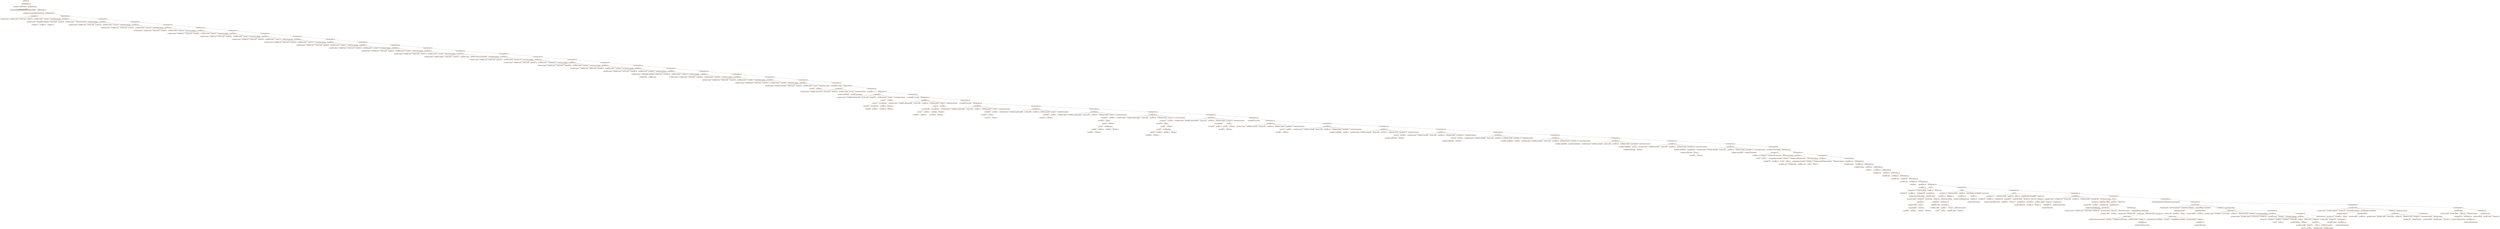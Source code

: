 digraph G {
node [shape=box, style=filled, color=seashell2];
"<569.INICIO>  null"->"<568.INSTRUCCIONES>  null"
"<568.INSTRUCCIONES>  null"->"<0.COMENTARIO>  /////inicio de la traduccion"
"<568.INSTRUCCIONES>  null"->"<567.INSTRUCCIONES>  null"
"<567.INSTRUCCIONES>  null"->"<1.COMENTARIO_VARIAS_LINEAS>  /*
        Primer archivo de entrada para proyecto organizacion de lenguajes y compiladores 1
*/"
"<567.INSTRUCCIONES>  null"->"<566.INSTRUCCIONES>  null"
"<566.INSTRUCCIONES>  null"->"<2.COMENTARIO>  //seccion de declraciones de funciones de variables"
"<566.INSTRUCCIONES>  null"->"<565.INSTRUCCIONES>  null"
"<565.INSTRUCCIONES>  null"->"<5.DECLARACION>  ="
"<5.DECLARACION>  ="->"<5.INGRESAR>  prIngresar"
"<5.DECLARACION>  ="->"<5.VARIABLE>  _variable1_"
"<5.DECLARACION>  ="->"<5.COMO>  prComo"
"<5.DECLARACION>  ="->"<3.ENTERO>  null"
"<5.DECLARACION>  ="->"<5.CONVALOR>  prConValor"
"<5.DECLARACION>  ="->"<4.NUMERO>  5"
"<5.DECLARACION>  ="->"<5.PUNTOYCOMA>  tpuntoycoma"
"<565.INSTRUCCIONES>  null"->"<564.INSTRUCCIONES>  null"
"<564.INSTRUCCIONES>  null"->"<15.DECLARACION>  ="
"<15.DECLARACION>  ="->"<15.INGRESAR>  prIngresar"
"<15.DECLARACION>  ="->"<9.LISTA_NOMBRES>  LISTA_NOMBRES"
"<9.LISTA_NOMBRES>  LISTA_NOMBRES"->"<10.VARIABLE>  _v1_"
"<9.LISTA_NOMBRES>  LISTA_NOMBRES"->"<11.VARIABLE>  _v2_"
"<9.LISTA_NOMBRES>  LISTA_NOMBRES"->"<12.VARIABLE>  _v3_"
"<15.DECLARACION>  ="->"<15.COMO>  prComo"
"<15.DECLARACION>  ="->"<13.CADENA>  null"
"<15.DECLARACION>  ="->"<15.CONVALOR>  prConValor"
"<15.DECLARACION>  ="->"<14.CADENA>  esta es una cadena"
"<15.DECLARACION>  ="->"<15.PUNTOYCOMA>  tpuntoycoma"
"<564.INSTRUCCIONES>  null"->"<563.INSTRUCCIONES>  null"
"<563.INSTRUCCIONES>  null"->"<18.DECLARACION>  ="
"<18.DECLARACION>  ="->"<18.INGRESAR>  prIngresar"
"<18.DECLARACION>  ="->"<18.VARIABLE>  _curso1_"
"<18.DECLARACION>  ="->"<18.COMO>  prComo"
"<18.DECLARACION>  ="->"<16.CADENA>  null"
"<18.DECLARACION>  ="->"<18.CONVALOR>  prConValor"
"<18.DECLARACION>  ="->"<17.CADENA>  olc"
"<18.DECLARACION>  ="->"<18.PUNTOYCOMA>  tpuntoycoma"
"<563.INSTRUCCIONES>  null"->"<562.INSTRUCCIONES>  null"
"<562.INSTRUCCIONES>  null"->"<21.DECLARACION>  ="
"<21.DECLARACION>  ="->"<21.INGRESAR>  prIngresar"
"<21.DECLARACION>  ="->"<21.VARIABLE>  _curso2_"
"<21.DECLARACION>  ="->"<21.COMO>  prComo"
"<21.DECLARACION>  ="->"<19.CADENA>  null"
"<21.DECLARACION>  ="->"<21.CONVALOR>  prConValor"
"<21.DECLARACION>  ="->"<20.CADENA>  olc"
"<21.DECLARACION>  ="->"<21.PUNTOYCOMA>  tpuntoycoma"
"<562.INSTRUCCIONES>  null"->"<561.INSTRUCCIONES>  null"
"<561.INSTRUCCIONES>  null"->"<24.DECLARACION>  ="
"<24.DECLARACION>  ="->"<24.INGRESAR>  prIngresar"
"<24.DECLARACION>  ="->"<24.VARIABLE>  _curso3_"
"<24.DECLARACION>  ="->"<24.COMO>  prComo"
"<24.DECLARACION>  ="->"<22.CADENA>  null"
"<24.DECLARACION>  ="->"<24.CONVALOR>  prConValor"
"<24.DECLARACION>  ="->"<23.CADENA>  olc"
"<24.DECLARACION>  ="->"<24.PUNTOYCOMA>  tpuntoycoma"
"<561.INSTRUCCIONES>  null"->"<560.INSTRUCCIONES>  null"
"<560.INSTRUCCIONES>  null"->"<27.DECLARACION>  ="
"<27.DECLARACION>  ="->"<27.INGRESAR>  prIngresar"
"<27.DECLARACION>  ="->"<27.VARIABLE>  _pi1_"
"<27.DECLARACION>  ="->"<27.COMO>  prComo"
"<27.DECLARACION>  ="->"<25.ENTERO>  null"
"<27.DECLARACION>  ="->"<27.CONVALOR>  prConValor"
"<27.DECLARACION>  ="->"<26.NUMERO>  3"
"<27.DECLARACION>  ="->"<27.PUNTOYCOMA>  tpuntoycoma"
"<560.INSTRUCCIONES>  null"->"<559.INSTRUCCIONES>  null"
"<559.INSTRUCCIONES>  null"->"<30.DECLARACION>  ="
"<30.DECLARACION>  ="->"<30.INGRESAR>  prIngresar"
"<30.DECLARACION>  ="->"<30.VARIABLE>  _pi2_"
"<30.DECLARACION>  ="->"<30.COMO>  prComo"
"<30.DECLARACION>  ="->"<28.ENTERO>  null"
"<30.DECLARACION>  ="->"<30.CONVALOR>  prConValor"
"<30.DECLARACION>  ="->"<29.FLOAT>  3.1"
"<30.DECLARACION>  ="->"<30.PUNTOYCOMA>  tpuntoycoma"
"<559.INSTRUCCIONES>  null"->"<558.INSTRUCCIONES>  null"
"<558.INSTRUCCIONES>  null"->"<33.DECLARACION>  ="
"<33.DECLARACION>  ="->"<33.INGRESAR>  prIngresar"
"<33.DECLARACION>  ="->"<33.VARIABLE>  _pi3_"
"<33.DECLARACION>  ="->"<33.COMO>  prComo"
"<33.DECLARACION>  ="->"<31.ENTERO>  null"
"<33.DECLARACION>  ="->"<33.CONVALOR>  prConValor"
"<33.DECLARACION>  ="->"<32.FLOAT>  3.14"
"<33.DECLARACION>  ="->"<33.PUNTOYCOMA>  tpuntoycoma"
"<558.INSTRUCCIONES>  null"->"<557.INSTRUCCIONES>  null"
"<557.INSTRUCCIONES>  null"->"<36.DECLARACION>  ="
"<36.DECLARACION>  ="->"<36.INGRESAR>  prIngresar"
"<36.DECLARACION>  ="->"<36.VARIABLE>  _pi4_"
"<36.DECLARACION>  ="->"<36.COMO>  prComo"
"<36.DECLARACION>  ="->"<34.ENTERO>  null"
"<36.DECLARACION>  ="->"<36.CONVALOR>  prConValor"
"<36.DECLARACION>  ="->"<35.FLOAT>  3.141"
"<36.DECLARACION>  ="->"<36.PUNTOYCOMA>  tpuntoycoma"
"<557.INSTRUCCIONES>  null"->"<556.INSTRUCCIONES>  null"
"<556.INSTRUCCIONES>  null"->"<39.DECLARACION>  ="
"<39.DECLARACION>  ="->"<39.INGRESAR>  prIngresar"
"<39.DECLARACION>  ="->"<39.VARIABLE>  _anio1_"
"<39.DECLARACION>  ="->"<39.COMO>  prComo"
"<39.DECLARACION>  ="->"<37.ENTERO>  null"
"<39.DECLARACION>  ="->"<39.CONVALOR>  prConValor"
"<39.DECLARACION>  ="->"<38.NUMERO>  1"
"<39.DECLARACION>  ="->"<39.PUNTOYCOMA>  tpuntoycoma"
"<556.INSTRUCCIONES>  null"->"<555.INSTRUCCIONES>  null"
"<555.INSTRUCCIONES>  null"->"<42.DECLARACION>  ="
"<42.DECLARACION>  ="->"<42.INGRESAR>  prIngresar"
"<42.DECLARACION>  ="->"<42.VARIABLE>  _anio2_"
"<42.DECLARACION>  ="->"<42.COMO>  prComo"
"<42.DECLARACION>  ="->"<40.ENTERO>  null"
"<42.DECLARACION>  ="->"<42.CONVALOR>  prConValor"
"<42.DECLARACION>  ="->"<41.NUMERO>  9"
"<42.DECLARACION>  ="->"<42.PUNTOYCOMA>  tpuntoycoma"
"<555.INSTRUCCIONES>  null"->"<554.INSTRUCCIONES>  null"
"<554.INSTRUCCIONES>  null"->"<45.DECLARACION>  ="
"<45.DECLARACION>  ="->"<45.INGRESAR>  prIngresar"
"<45.DECLARACION>  ="->"<45.VARIABLE>  _anio3_"
"<45.DECLARACION>  ="->"<45.COMO>  prComo"
"<45.DECLARACION>  ="->"<43.ENTERO>  null"
"<45.DECLARACION>  ="->"<45.CONVALOR>  prConValor"
"<45.DECLARACION>  ="->"<44.NUMERO>  4"
"<45.DECLARACION>  ="->"<45.PUNTOYCOMA>  tpuntoycoma"
"<554.INSTRUCCIONES>  null"->"<553.INSTRUCCIONES>  null"
"<553.INSTRUCCIONES>  null"->"<48.DECLARACION>  ="
"<48.DECLARACION>  ="->"<48.INGRESAR>  prIngresar"
"<48.DECLARACION>  ="->"<48.VARIABLE>  _anio4_"
"<48.DECLARACION>  ="->"<48.COMO>  prComo"
"<48.DECLARACION>  ="->"<46.ENTERO>  null"
"<48.DECLARACION>  ="->"<48.CONVALOR>  prConValor"
"<48.DECLARACION>  ="->"<47.NUMERO>  5"
"<48.DECLARACION>  ="->"<48.PUNTOYCOMA>  tpuntoycoma"
"<553.INSTRUCCIONES>  null"->"<552.INSTRUCCIONES>  null"
"<552.INSTRUCCIONES>  null"->"<51.DECLARACION>  ="
"<51.DECLARACION>  ="->"<51.INGRESAR>  prIngresar"
"<51.DECLARACION>  ="->"<51.VARIABLE>  _encabezado1_"
"<51.DECLARACION>  ="->"<51.COMO>  prComo"
"<51.DECLARACION>  ="->"<49.CADENA>  null"
"<51.DECLARACION>  ="->"<51.CONVALOR>  prConValor"
"<51.DECLARACION>  ="->"<50.CADENA>  Universidad San Carlos de Guatemala...;"
"<51.DECLARACION>  ="->"<51.PUNTOYCOMA>  tpuntoycoma"
"<552.INSTRUCCIONES>  null"->"<551.INSTRUCCIONES>  null"
"<551.INSTRUCCIONES>  null"->"<54.DECLARACION>  ="
"<54.DECLARACION>  ="->"<54.INGRESAR>  prIngresar"
"<54.DECLARACION>  ="->"<54.VARIABLE>  _flag1_"
"<54.DECLARACION>  ="->"<54.COMO>  prComo"
"<54.DECLARACION>  ="->"<52.BOOLEAN>  null"
"<54.DECLARACION>  ="->"<54.CONVALOR>  prConValor"
"<54.DECLARACION>  ="->"<53.BOOLEANO>  True"
"<54.DECLARACION>  ="->"<54.PUNTOYCOMA>  tpuntoycoma"
"<551.INSTRUCCIONES>  null"->"<550.INSTRUCCIONES>  null"
"<550.INSTRUCCIONES>  null"->"<57.DECLARACION>  ="
"<57.DECLARACION>  ="->"<57.INGRESAR>  prIngresar"
"<57.DECLARACION>  ="->"<57.VARIABLE>  _flag2_"
"<57.DECLARACION>  ="->"<57.COMO>  prComo"
"<57.DECLARACION>  ="->"<55.BOOLEAN>  null"
"<57.DECLARACION>  ="->"<57.CONVALOR>  prConValor"
"<57.DECLARACION>  ="->"<56.BOOLEANO>  False"
"<57.DECLARACION>  ="->"<57.PUNTOYCOMA>  tpuntoycoma"
"<550.INSTRUCCIONES>  null"->"<549.INSTRUCCIONES>  null"
"<549.INSTRUCCIONES>  null"->"<60.DECLARACION>  ="
"<60.DECLARACION>  ="->"<60.INGRESAR>  prIngresar"
"<60.DECLARACION>  ="->"<60.VARIABLE>  _name1_"
"<60.DECLARACION>  ="->"<60.COMO>  prComo"
"<60.DECLARACION>  ="->"<58.CARACTER>  null"
"<60.DECLARACION>  ="->"<60.CONVALOR>  prConValor"
"<60.DECLARACION>  ="->"<59.CARACTER>  f"
"<60.DECLARACION>  ="->"<60.PUNTOYCOMA>  tpuntoycoma"
"<549.INSTRUCCIONES>  null"->"<548.INSTRUCCIONES>  null"
"<548.INSTRUCCIONES>  null"->"<63.DECLARACION>  ="
"<63.DECLARACION>  ="->"<63.INGRESAR>  prIngresar"
"<63.DECLARACION>  ="->"<63.VARIABLE>  _name2_"
"<63.DECLARACION>  ="->"<63.COMO>  prComo"
"<63.DECLARACION>  ="->"<61.CARACTER>  null"
"<63.DECLARACION>  ="->"<63.CONVALOR>  prConValor"
"<63.DECLARACION>  ="->"<62.CARACTER>  e"
"<63.DECLARACION>  ="->"<63.PUNTOYCOMA>  tpuntoycoma"
"<548.INSTRUCCIONES>  null"->"<547.INSTRUCCIONES>  null"
"<547.INSTRUCCIONES>  null"->"<66.DECLARACION>  ="
"<66.DECLARACION>  ="->"<66.INGRESAR>  prIngresar"
"<66.DECLARACION>  ="->"<66.VARIABLE>  _name3_"
"<66.DECLARACION>  ="->"<66.COMO>  prComo"
"<66.DECLARACION>  ="->"<64.CARACTER>  null"
"<66.DECLARACION>  ="->"<66.CONVALOR>  prConValor"
"<66.DECLARACION>  ="->"<65.CARACTER>  r"
"<66.DECLARACION>  ="->"<66.PUNTOYCOMA>  tpuntoycoma"
"<547.INSTRUCCIONES>  null"->"<546.INSTRUCCIONES>  null"
"<546.INSTRUCCIONES>  null"->"<74.DECLARACION>  ="
"<74.DECLARACION>  ="->"<74.INGRESAR>  prIngresar"
"<74.DECLARACION>  ="->"<69.LISTA_NOMBRES>  LISTA_NOMBRES"
"<69.LISTA_NOMBRES>  LISTA_NOMBRES"->"<70.VARIABLE>  _name4_"
"<69.LISTA_NOMBRES>  LISTA_NOMBRES"->"<71.VARIABLE>  _name6_"
"<74.DECLARACION>  ="->"<74.COMO>  prComo"
"<74.DECLARACION>  ="->"<72.CARACTER>  null"
"<74.DECLARACION>  ="->"<74.CONVALOR>  prConValor"
"<74.DECLARACION>  ="->"<73.CARACTER>  n"
"<74.DECLARACION>  ="->"<74.PUNTOYCOMA>  tpuntoycoma"
"<546.INSTRUCCIONES>  null"->"<545.INSTRUCCIONES>  null"
"<545.INSTRUCCIONES>  null"->"<77.DECLARACION>  ="
"<77.DECLARACION>  ="->"<77.INGRESAR>  prIngresar"
"<77.DECLARACION>  ="->"<77.VARIABLE>  _name5_"
"<77.DECLARACION>  ="->"<77.COMO>  prComo"
"<77.DECLARACION>  ="->"<75.CARACTER>  null"
"<77.DECLARACION>  ="->"<77.CONVALOR>  prConValor"
"<77.DECLARACION>  ="->"<76.CARACTER>  a"
"<77.DECLARACION>  ="->"<77.PUNTOYCOMA>  tpuntoycoma"
"<545.INSTRUCCIONES>  null"->"<544.INSTRUCCIONES>  null"
"<544.INSTRUCCIONES>  null"->"<80.DECLARACION>  ="
"<80.DECLARACION>  ="->"<80.INGRESAR>  prIngresar"
"<80.DECLARACION>  ="->"<80.VARIABLE>  _name7_"
"<80.DECLARACION>  ="->"<80.COMO>  prComo"
"<80.DECLARACION>  ="->"<78.CARACTER>  null"
"<80.DECLARACION>  ="->"<80.CONVALOR>  prConValor"
"<80.DECLARACION>  ="->"<79.CARACTER>  d"
"<80.DECLARACION>  ="->"<80.PUNTOYCOMA>  tpuntoycoma"
"<544.INSTRUCCIONES>  null"->"<543.INSTRUCCIONES>  null"
"<543.INSTRUCCIONES>  null"->"<83.DECLARACION>  ="
"<83.DECLARACION>  ="->"<83.INGRESAR>  prIngresar"
"<83.DECLARACION>  ="->"<83.VARIABLE>  _name8_"
"<83.DECLARACION>  ="->"<83.COMO>  prComo"
"<83.DECLARACION>  ="->"<81.CARACTER>  null"
"<83.DECLARACION>  ="->"<83.CONVALOR>  prConValor"
"<83.DECLARACION>  ="->"<82.CARACTER>  o"
"<83.DECLARACION>  ="->"<83.PUNTOYCOMA>  tpuntoycoma"
"<543.INSTRUCCIONES>  null"->"<542.INSTRUCCIONES>  null"
"<542.INSTRUCCIONES>  null"->"<88.DECLARACION>  ="
"<88.DECLARACION>  ="->"<88.INGRESAR>  prIngresar"
"<88.DECLARACION>  ="->"<88.VARIABLE>  _operaciones1Basica_"
"<88.DECLARACION>  ="->"<88.COMO>  prComo"
"<88.DECLARACION>  ="->"<84.ENTERO>  null"
"<88.DECLARACION>  ="->"<88.CONVALOR>  prConValor"
"<88.DECLARACION>  ="->"<87.SUMA>  +"
"<87.SUMA>  +"->"<85.NUMERO>  1"
"<87.SUMA>  +"->"<86.NUMERO>  1"
"<88.DECLARACION>  ="->"<88.PUNTOYCOMA>  tpuntoycoma"
"<542.INSTRUCCIONES>  null"->"<541.INSTRUCCIONES>  null"
"<541.INSTRUCCIONES>  null"->"<89.COMENTARIO>  //2 el resultado"
"<541.INSTRUCCIONES>  null"->"<540.INSTRUCCIONES>  null"
"<540.INSTRUCCIONES>  null"->"<94.DECLARACION>  ="
"<94.DECLARACION>  ="->"<94.INGRESAR>  prIngresar"
"<94.DECLARACION>  ="->"<94.VARIABLE>  _operaciones1Basica2_"
"<94.DECLARACION>  ="->"<94.COMO>  prComo"
"<94.DECLARACION>  ="->"<90.ENTERO>  null"
"<94.DECLARACION>  ="->"<94.CONVALOR>  prConValor"
"<94.DECLARACION>  ="->"<93.SUMA>  +"
"<93.SUMA>  +"->"<91.VARIABLE>  _operaciones1Basica_"
"<93.SUMA>  +"->"<92.VARIABLE>  _operaciones1Basica_"
"<94.DECLARACION>  ="->"<94.PUNTOYCOMA>  tpuntoycoma"
"<540.INSTRUCCIONES>  null"->"<539.INSTRUCCIONES>  null"
"<539.INSTRUCCIONES>  null"->"<95.COMENTARIO>  //               "
"<539.INSTRUCCIONES>  null"->"<538.INSTRUCCIONES>  null"
"<538.INSTRUCCIONES>  null"->"<110.DECLARACION>  ="
"<110.DECLARACION>  ="->"<110.INGRESAR>  prIngresar"
"<110.DECLARACION>  ="->"<110.VARIABLE>  _operaciones1Intermedia_"
"<110.DECLARACION>  ="->"<110.COMO>  prComo"
"<110.DECLARACION>  ="->"<96.ENTERO>  null"
"<110.DECLARACION>  ="->"<110.CONVALOR>  prConValor"
"<110.DECLARACION>  ="->"<109.SUMA>  +"
"<109.SUMA>  +"->"<107.SUMA>  +"
"<107.SUMA>  +"->"<101.SUMA>  +"
"<101.SUMA>  +"->"<97.NUMERO>  15"
"<101.SUMA>  +"->"<100.MULTIPLICACION>  *"
"<100.MULTIPLICACION>  *"->"<98.NUMERO>  9"
"<100.MULTIPLICACION>  *"->"<99.NUMERO>  8"
"<107.SUMA>  +"->"<106.MULTIPLICACION>  *"
"<106.MULTIPLICACION>  *"->"<104.DIVICION>  /"
"<104.DIVICION>  /"->"<102.NUMERO>  200"
"<104.DIVICION>  /"->"<103.NUMERO>  8"
"<106.MULTIPLICACION>  *"->"<105.NUMERO>  3"
"<109.SUMA>  +"->"<108.NUMERO>  9"
"<110.DECLARACION>  ="->"<110.PUNTOYCOMA>  tpuntoycoma"
"<538.INSTRUCCIONES>  null"->"<537.INSTRUCCIONES>  null"
"<537.INSTRUCCIONES>  null"->"<111.COMENTARIO>  //171 el resultado"
"<537.INSTRUCCIONES>  null"->"<536.INSTRUCCIONES>  null"
"<536.INSTRUCCIONES>  null"->"<126.DECLARACION>  ="
"<126.DECLARACION>  ="->"<126.INGRESAR>  prIngresar"
"<126.DECLARACION>  ="->"<126.VARIABLE>  _operaciones1Avanzadas1_"
"<126.DECLARACION>  ="->"<126.COMO>  prComo"
"<126.DECLARACION>  ="->"<112.ENTERO>  null"
"<126.DECLARACION>  ="->"<126.CONVALOR>  prConValor"
"<126.DECLARACION>  ="->"<125.SUMA>  +"
"<125.SUMA>  +"->"<123.SUMA>  +"
"<123.SUMA>  +"->"<117.MULTIPLICACION>  *"
"<117.MULTIPLICACION>  *"->"<115.SUMA>  +"
"<115.SUMA>  +"->"<113.NUMERO>  15"
"<115.SUMA>  +"->"<114.NUMERO>  9"
"<117.MULTIPLICACION>  *"->"<116.NUMERO>  8"
"<123.SUMA>  +"->"<122.MULTIPLICACION>  *"
"<122.MULTIPLICACION>  *"->"<120.DIVICION>  /"
"<120.DIVICION>  /"->"<118.NUMERO>  200"
"<120.DIVICION>  /"->"<119.NUMERO>  8"
"<122.MULTIPLICACION>  *"->"<121.NUMERO>  3"
"<125.SUMA>  +"->"<124.NUMERO>  9"
"<126.DECLARACION>  ="->"<126.PUNTOYCOMA>  tpuntoycoma"
"<536.INSTRUCCIONES>  null"->"<535.INSTRUCCIONES>  null"
"<535.INSTRUCCIONES>  null"->"<127.COMENTARIO>  //291 el resultado"
"<535.INSTRUCCIONES>  null"->"<534.INSTRUCCIONES>  null"
"<534.INSTRUCCIONES>  null"->"<136.DECLARACION>  ="
"<136.DECLARACION>  ="->"<136.INGRESAR>  prIngresar"
"<136.DECLARACION>  ="->"<136.VARIABLE>  _operaciones1Avanzadas2_"
"<136.DECLARACION>  ="->"<136.COMO>  prComo"
"<136.DECLARACION>  ="->"<128.ENTERO>  null"
"<136.DECLARACION>  ="->"<136.CONVALOR>  prConValor"
"<136.DECLARACION>  ="->"<135.SUMA>  +"
"<135.SUMA>  +"->"<133.POTENCIA>  **"
"<133.POTENCIA>  **"->"<129.NUMERO>  30"
"<133.POTENCIA>  **"->"<132.RESTA>  -"
"<132.RESTA>  -"->"<130.FLOAT>  22.2"
"<132.RESTA>  -"->"<131.FLOAT>  2.2"
"<135.SUMA>  +"->"<134.NUMERO>  2"
"<136.DECLARACION>  ="->"<136.PUNTOYCOMA>  tpuntoycoma"
"<534.INSTRUCCIONES>  null"->"<533.INSTRUCCIONES>  null"
"<533.INSTRUCCIONES>  null"->"<143.DECLARACION>  ="
"<143.DECLARACION>  ="->"<143.INGRESAR>  prIngresar"
"<143.DECLARACION>  ="->"<143.VARIABLE>  _operaciones1Avanzadas3_"
"<143.DECLARACION>  ="->"<143.COMO>  prComo"
"<143.DECLARACION>  ="->"<137.ENTERO>  null"
"<143.DECLARACION>  ="->"<143.CONVALOR>  prConValor"
"<143.DECLARACION>  ="->"<142.SUMA>  +"
"<142.SUMA>  +"->"<140.POTENCIA>  **"
"<140.POTENCIA>  **"->"<138.NUMERO>  30"
"<140.POTENCIA>  **"->"<139.NUMERO>  2"
"<142.SUMA>  +"->"<141.NUMERO>  2"
"<143.DECLARACION>  ="->"<143.PUNTOYCOMA>  tpuntoycoma"
"<533.INSTRUCCIONES>  null"->"<532.INSTRUCCIONES>  null"
"<532.INSTRUCCIONES>  null"->"<160.DECLARACION>  ="
"<160.DECLARACION>  ="->"<160.INGRESAR>  prIngresar"
"<160.DECLARACION>  ="->"<160.VARIABLE>  _operaciones1Avanzadas4_"
"<160.DECLARACION>  ="->"<160.COMO>  prComo"
"<160.DECLARACION>  ="->"<144.ENTERO>  null"
"<160.DECLARACION>  ="->"<160.CONVALOR>  prConValor"
"<160.DECLARACION>  ="->"<159.SUMA>  +"
"<159.SUMA>  +"->"<157.POTENCIA>  **"
"<157.POTENCIA>  **"->"<145.NUMERO>  30"
"<157.POTENCIA>  **"->"<156.RESTA>  -"
"<156.RESTA>  -"->"<154.RESTA>  -"
"<154.RESTA>  -"->"<150.SUMA>  +"
"<150.SUMA>  +"->"<148.RESTA>  -"
"<148.RESTA>  -"->"<146.NUMERO>  10"
"<148.RESTA>  -"->"<147.NUMERO>  8"
"<150.SUMA>  +"->"<149.NUMERO>  9"
"<154.RESTA>  -"->"<153.MULTIPLICACION>  *"
"<153.MULTIPLICACION>  *"->"<151.NUMERO>  4"
"<153.MULTIPLICACION>  *"->"<152.NUMERO>  2"
"<156.RESTA>  -"->"<155.NUMERO>  1"
"<159.SUMA>  +"->"<158.NUMERO>  2"
"<160.DECLARACION>  ="->"<160.PUNTOYCOMA>  tpuntoycoma"
"<532.INSTRUCCIONES>  null"->"<531.INSTRUCCIONES>  null"
"<531.INSTRUCCIONES>  null"->"<177.DECLARACION>  ="
"<177.DECLARACION>  ="->"<177.INGRESAR>  prIngresar"
"<177.DECLARACION>  ="->"<177.VARIABLE>  _operaciones1Avanzadas5_"
"<177.DECLARACION>  ="->"<177.COMO>  prComo"
"<177.DECLARACION>  ="->"<161.ENTERO>  null"
"<177.DECLARACION>  ="->"<177.CONVALOR>  prConValor"
"<177.DECLARACION>  ="->"<176.SUMA>  +"
"<176.SUMA>  +"->"<174.POTENCIA>  **"
"<174.POTENCIA>  **"->"<162.NUMERO>  30"
"<174.POTENCIA>  **"->"<173.RESTA>  -"
"<173.RESTA>  -"->"<171.RESTA>  -"
"<171.RESTA>  -"->"<167.SUMA>  +"
"<167.SUMA>  +"->"<165.RESTA>  -"
"<165.RESTA>  -"->"<163.NUMERO>  10"
"<165.RESTA>  -"->"<164.NUMERO>  8"
"<167.SUMA>  +"->"<166.NUMERO>  9"
"<171.RESTA>  -"->"<170.MULTIPLICACION>  *"
"<170.MULTIPLICACION>  *"->"<168.NUMERO>  4"
"<170.MULTIPLICACION>  *"->"<169.NUMERO>  2"
"<173.RESTA>  -"->"<172.NUMERO>  1"
"<176.SUMA>  +"->"<175.NUMERO>  2"
"<177.DECLARACION>  ="->"<177.PUNTOYCOMA>  tpuntoycoma"
"<531.INSTRUCCIONES>  null"->"<530.INSTRUCCIONES>  null"
"<530.INSTRUCCIONES>  null"->"<188.DECLARACION>  ="
"<188.DECLARACION>  ="->"<188.INGRESAR>  prIngresar"
"<188.DECLARACION>  ="->"<188.VARIABLE>  _operaciones1Avanzadas6_"
"<188.DECLARACION>  ="->"<188.COMO>  prComo"
"<188.DECLARACION>  ="->"<178.ENTERO>  null"
"<188.DECLARACION>  ="->"<188.CONVALOR>  prConValor"
"<188.DECLARACION>  ="->"<187.MODULO>  %"
"<187.MODULO>  %"->"<181.MULTIPLICACION>  *"
"<181.MULTIPLICACION>  *"->"<179.NUMERO>  5"
"<181.MULTIPLICACION>  *"->"<180.NUMERO>  8"
"<187.MODULO>  %"->"<186.SUMA>  +"
"<186.SUMA>  +"->"<184.SUMA>  +"
"<184.SUMA>  +"->"<182.NUMERO>  1"
"<184.SUMA>  +"->"<183.NUMERO>  5"
"<186.SUMA>  +"->"<185.NUMERO>  6"
"<188.DECLARACION>  ="->"<188.PUNTOYCOMA>  tpuntoycoma"
"<530.INSTRUCCIONES>  null"->"<529.INSTRUCCIONES>  null"
"<529.INSTRUCCIONES>  null"->"<189.COMENTARIO>  //4 es el resultado"
"<529.INSTRUCCIONES>  null"->"<528.INSTRUCCIONES>  null"
"<528.INSTRUCCIONES>  null"->"<196.DECLARACION>  ="
"<196.DECLARACION>  ="->"<196.INGRESAR>  prIngresar"
"<196.DECLARACION>  ="->"<196.VARIABLE>  _operacionRela1_"
"<196.DECLARACION>  ="->"<196.COMO>  prComo"
"<196.DECLARACION>  ="->"<190.BOOLEAN>  null"
"<196.DECLARACION>  ="->"<196.CONVALOR>  prConValor"
"<196.DECLARACION>  ="->"<195.CONDICION>  >"
"<195.CONDICION>  >"->"<193.SUMA>  +"
"<193.SUMA>  +"->"<191.NUMERO>  5"
"<193.SUMA>  +"->"<192.NUMERO>  5"
"<195.CONDICION>  >"->"<194.NUMERO>  5"
"<196.DECLARACION>  ="->"<196.PUNTOYCOMA>  tpuntoycoma"
"<528.INSTRUCCIONES>  null"->"<527.INSTRUCCIONES>  null"
"<527.INSTRUCCIONES>  null"->"<201.DECLARACION>  ="
"<201.DECLARACION>  ="->"<201.INGRESAR>  prIngresar"
"<201.DECLARACION>  ="->"<201.VARIABLE>  _operacionRela3_"
"<201.DECLARACION>  ="->"<201.COMO>  prComo"
"<201.DECLARACION>  ="->"<197.BOOLEAN>  null"
"<201.DECLARACION>  ="->"<201.CONVALOR>  prConValor"
"<201.DECLARACION>  ="->"<200.CONDICION>  >"
"<200.CONDICION>  >"->"<198.VARIABLE>  _operaciones1Basica_"
"<200.CONDICION>  >"->"<199.NUMERO>  8"
"<201.DECLARACION>  ="->"<201.PUNTOYCOMA>  tpuntoycoma"
"<527.INSTRUCCIONES>  null"->"<526.INSTRUCCIONES>  null"
"<526.INSTRUCCIONES>  null"->"<208.DECLARACION>  ="
"<208.DECLARACION>  ="->"<208.INGRESAR>  prIngresar"
"<208.DECLARACION>  ="->"<208.VARIABLE>  _operacionRela3_"
"<208.DECLARACION>  ="->"<208.COMO>  prComo"
"<208.DECLARACION>  ="->"<202.BOOLEAN>  null"
"<208.DECLARACION>  ="->"<208.CONVALOR>  prConValor"
"<208.DECLARACION>  ="->"<207.CONDICION>  >="
"<207.CONDICION>  >="->"<205.SUMA>  +"
"<205.SUMA>  +"->"<203.VARIABLE>  _operaciones1Basica_"
"<205.SUMA>  +"->"<204.NUMERO>  6"
"<207.CONDICION>  >="->"<206.NUMERO>  8"
"<208.DECLARACION>  ="->"<208.PUNTOYCOMA>  tpuntoycoma"
"<526.INSTRUCCIONES>  null"->"<525.INSTRUCCIONES>  null"
"<525.INSTRUCCIONES>  null"->"<215.DECLARACION>  ="
"<215.DECLARACION>  ="->"<215.INGRESAR>  prIngresar"
"<215.DECLARACION>  ="->"<215.VARIABLE>  _operacionRela3_"
"<215.DECLARACION>  ="->"<215.COMO>  prComo"
"<215.DECLARACION>  ="->"<209.BOOLEAN>  null"
"<215.DECLARACION>  ="->"<215.CONVALOR>  prConValor"
"<215.DECLARACION>  ="->"<214.CONDICION>  <="
"<214.CONDICION>  <="->"<212.SUMA>  +"
"<212.SUMA>  +"->"<210.VARIABLE>  _operaciones1Basica_"
"<212.SUMA>  +"->"<211.NUMERO>  6"
"<214.CONDICION>  <="->"<213.NUMERO>  8"
"<215.DECLARACION>  ="->"<215.PUNTOYCOMA>  tpuntoycoma"
"<525.INSTRUCCIONES>  null"->"<524.INSTRUCCIONES>  null"
"<524.INSTRUCCIONES>  null"->"<220.DECLARACION>  ="
"<220.DECLARACION>  ="->"<220.INGRESAR>  prIngresar"
"<220.DECLARACION>  ="->"<220.VARIABLE>  _operacionRela4_"
"<220.DECLARACION>  ="->"<220.COMO>  prComo"
"<220.DECLARACION>  ="->"<216.BOOLEAN>  null"
"<220.DECLARACION>  ="->"<220.CONVALOR>  prConValor"
"<220.DECLARACION>  ="->"<219.CONDICION>  =="
"<219.CONDICION>  =="->"<217.VARIABLE>  _operaciones1Basica_"
"<219.CONDICION>  =="->"<218.NUMERO>  8"
"<220.DECLARACION>  ="->"<220.PUNTOYCOMA>  tpuntoycoma"
"<524.INSTRUCCIONES>  null"->"<523.INSTRUCCIONES>  null"
"<523.INSTRUCCIONES>  null"->"<225.DECLARACION>  ="
"<225.DECLARACION>  ="->"<225.INGRESAR>  prIngresar"
"<225.DECLARACION>  ="->"<225.VARIABLE>  _operacionRela5_"
"<225.DECLARACION>  ="->"<225.COMO>  prComo"
"<225.DECLARACION>  ="->"<221.BOOLEAN>  null"
"<225.DECLARACION>  ="->"<225.CONVALOR>  prConValor"
"<225.DECLARACION>  ="->"<224.CONDICION>  =="
"<224.CONDICION>  =="->"<222.VARIABLE>  _operaciones1Basica_"
"<224.CONDICION>  =="->"<223.VARIABLE>  _operaciones1Basica_"
"<225.DECLARACION>  ="->"<225.PUNTOYCOMA>  tpuntoycoma"
"<523.INSTRUCCIONES>  null"->"<522.INSTRUCCIONES>  null"
"<522.INSTRUCCIONES>  null"->"<232.DECLARACION>  ="
"<232.DECLARACION>  ="->"<232.INGRESAR>  prIngresar"
"<232.DECLARACION>  ="->"<232.VARIABLE>  _operacionRela6_"
"<232.DECLARACION>  ="->"<232.COMO>  prComo"
"<232.DECLARACION>  ="->"<226.BOOLEAN>  null"
"<232.DECLARACION>  ="->"<232.CONVALOR>  prConValor"
"<232.DECLARACION>  ="->"<231.CONDICION>  =="
"<231.CONDICION>  =="->"<227.VARIABLE>  _operaciones1Basica_"
"<231.CONDICION>  =="->"<230.SUMA>  +"
"<230.SUMA>  +"->"<228.VARIABLE>  _operaciones1Basica_"
"<230.SUMA>  +"->"<229.NUMERO>  1"
"<232.DECLARACION>  ="->"<232.PUNTOYCOMA>  tpuntoycoma"
"<522.INSTRUCCIONES>  null"->"<521.INSTRUCCIONES>  null"
"<521.INSTRUCCIONES>  null"->"<241.DECLARACION>  ="
"<241.DECLARACION>  ="->"<241.INGRESAR>  prIngresar"
"<241.DECLARACION>  ="->"<241.VARIABLE>  _operacionRela7_"
"<241.DECLARACION>  ="->"<241.COMO>  prComo"
"<241.DECLARACION>  ="->"<233.BOOLEAN>  null"
"<241.DECLARACION>  ="->"<241.CONVALOR>  prConValor"
"<241.DECLARACION>  ="->"<240.CONDICION>  =="
"<240.CONDICION>  =="->"<234.VARIABLE>  _operaciones1Basica_"
"<240.CONDICION>  =="->"<239.MULTIPLICACION>  *"
"<239.MULTIPLICACION>  *"->"<235.VARIABLE>  _operaciones1Basica_"
"<239.MULTIPLICACION>  *"->"<238.SUMA>  +"
"<238.SUMA>  +"->"<236.NUMERO>  8"
"<238.SUMA>  +"->"<237.NUMERO>  5"
"<241.DECLARACION>  ="->"<241.PUNTOYCOMA>  tpuntoycoma"
"<521.INSTRUCCIONES>  null"->"<520.INSTRUCCIONES>  null"
"<520.INSTRUCCIONES>  null"->"<246.DECLARACION>  ="
"<246.DECLARACION>  ="->"<246.INGRESAR>  prIngresar"
"<246.DECLARACION>  ="->"<246.VARIABLE>  _operacionRela5_"
"<246.DECLARACION>  ="->"<246.COMO>  prComo"
"<246.DECLARACION>  ="->"<242.BOOLEAN>  null"
"<246.DECLARACION>  ="->"<246.CONVALOR>  prConValor"
"<246.DECLARACION>  ="->"<245.CONDICION>  !="
"<245.CONDICION>  !="->"<243.VARIABLE>  _operaciones1Basica_"
"<245.CONDICION>  !="->"<244.VARIABLE>  _operaciones1Basica_"
"<246.DECLARACION>  ="->"<246.PUNTOYCOMA>  tpuntoycoma"
"<520.INSTRUCCIONES>  null"->"<519.INSTRUCCIONES>  null"
"<519.INSTRUCCIONES>  null"->"<247.COMENTARIO>  //seccion de asignaciones"
"<519.INSTRUCCIONES>  null"->"<518.INSTRUCCIONES>  null"
"<518.INSTRUCCIONES>  null"->"<252.ASIGNACION>  ="
"<252.ASIGNACION>  ="->"<252.VARIABLE>  _v1_"
"<252.ASIGNACION>  ="->"<248.FLECHA>  ->"
"<248.FLECHA>  ->"->"<249.trest>  -"
"<248.FLECHA>  ->"->"<250.tmayor>  >"
"<252.ASIGNACION>  ="->"<251.CADENA>  esta es la cadena numero 1"
"<252.ASIGNACION>  ="->"<252.PUNTOYCOMA>  tpuntoycoma"
"<518.INSTRUCCIONES>  null"->"<517.INSTRUCCIONES>  null"
"<517.INSTRUCCIONES>  null"->"<262.ASIGNACION>  ="
"<262.ASIGNACION>  ="->"<255.LISTA_NOMBRES>  LISTA_NOMBRES"
"<255.LISTA_NOMBRES>  LISTA_NOMBRES"->"<256.VARIABLE>  _v2_"
"<255.LISTA_NOMBRES>  LISTA_NOMBRES"->"<257.VARIABLE>  _v3_"
"<262.ASIGNACION>  ="->"<258.FLECHA>  ->"
"<258.FLECHA>  ->"->"<259.trest>  -"
"<258.FLECHA>  ->"->"<260.tmayor>  >"
"<262.ASIGNACION>  ="->"<261.CADENA>  estas cadenas deben ser diferentes"
"<262.ASIGNACION>  ="->"<262.PUNTOYCOMA>  tpuntoycoma"
"<517.INSTRUCCIONES>  null"->"<516.INSTRUCCIONES>  null"
"<516.INSTRUCCIONES>  null"->"<274.ASIGNACION>  ="
"<274.ASIGNACION>  ="->"<266.LISTA_NOMBRES>  LISTA_NOMBRES"
"<266.LISTA_NOMBRES>  LISTA_NOMBRES"->"<267.VARIABLE>  _curso1_"
"<266.LISTA_NOMBRES>  LISTA_NOMBRES"->"<268.VARIABLE>  _curso2_"
"<266.LISTA_NOMBRES>  LISTA_NOMBRES"->"<269.VARIABLE>  _curso3_"
"<274.ASIGNACION>  ="->"<270.FLECHA>  ->"
"<270.FLECHA>  ->"->"<271.trest>  -"
"<270.FLECHA>  ->"->"<272.tmayor>  >"
"<274.ASIGNACION>  ="->"<273.CADENA>  Organizacion de lenguajes y compiladores 1"
"<274.ASIGNACION>  ="->"<274.PUNTOYCOMA>  tpuntoycoma"
"<516.INSTRUCCIONES>  null"->"<515.INSTRUCCIONES>  null"
"<515.INSTRUCCIONES>  null"->"<276.IMPRIMIR_NL>  null"
"<276.IMPRIMIR_NL>  null"->"<275.VARIABLE>  _encabezado1_"
"<515.INSTRUCCIONES>  null"->"<514.INSTRUCCIONES>  null"
"<514.INSTRUCCIONES>  null"->"<278.IMPRIMIR_NL>  null"
"<278.IMPRIMIR_NL>  null"->"<277.VARIABLE>  _encabezado2_"
"<514.INSTRUCCIONES>  null"->"<513.INSTRUCCIONES>  null"
"<513.INSTRUCCIONES>  null"->"<280.IMPRIMIR>  null"
"<280.IMPRIMIR>  null"->"<279.CADENA>  ..."
"<513.INSTRUCCIONES>  null"->"<512.INSTRUCCIONES>  null"
"<512.INSTRUCCIONES>  null"->"<282.IMPRIMIR>  null"
"<282.IMPRIMIR>  null"->"<281.VARIABLE>  _anio1_"
"<512.INSTRUCCIONES>  null"->"<511.INSTRUCCIONES>  null"
"<511.INSTRUCCIONES>  null"->"<284.IMPRIMIR>  null"
"<284.IMPRIMIR>  null"->"<283.VARIABLE>  _anio2_"
"<511.INSTRUCCIONES>  null"->"<510.INSTRUCCIONES>  null"
"<510.INSTRUCCIONES>  null"->"<286.IMPRIMIR>  null"
"<286.IMPRIMIR>  null"->"<285.VARIABLE>  _anio3_"
"<510.INSTRUCCIONES>  null"->"<509.INSTRUCCIONES>  null"
"<509.INSTRUCCIONES>  null"->"<288.IMPRIMIR>  null"
"<288.IMPRIMIR>  null"->"<287.VARIABLE>  _anio4_"
"<509.INSTRUCCIONES>  null"->"<508.INSTRUCCIONES>  null"
"<508.INSTRUCCIONES>  null"->"<290.IMPRIMIR_NL>  null"
"<290.IMPRIMIR_NL>  null"->"<289.CARACTER>  ."
"<508.INSTRUCCIONES>  null"->"<507.INSTRUCCIONES>  null"
"<507.INSTRUCCIONES>  null"->"<292.IMPRIMIR_NL>  null"
"<292.IMPRIMIR_NL>  null"->"<291.VARIABLE>  _v3_"
"<507.INSTRUCCIONES>  null"->"<506.INSTRUCCIONES>  null"
"<506.INSTRUCCIONES>  null"->"<327.IF>  IF"
"<327.IF>  IF"->"<295.CONDICION>  =="
"<295.CONDICION>  =="->"<293.VARIABLE>  _v1_"
"<295.CONDICION>  =="->"<294.VARIABLE>  _v2_"
"<327.IF>  IF"->"<327.ENTONCES>  ENTONCES"
"<327.IF>  IF"->"<334.ERROR>  null"
"<334.ERROR>  null"->"<297.IMPRIMIR_NL>  null"
"<297.IMPRIMIR_NL>  null"->"<296.CADENA>  Al parecer no funciona la asignacion"
"<334.ERROR>  null"->"<324.INSTRUCCION>  null"
"<324.INSTRUCCION>  null"->"<320.MIENTRAS>  MIENTRAS"
"<320.MIENTRAS>  MIENTRAS"->"<321.prMientras>  prMientras"
"<320.MIENTRAS>  MIENTRAS"->"<307.CONDICION>  !"
"<307.CONDICION>  !"->"<306.CONDICION>  >="
"<306.CONDICION>  >="->"<298.VARIABLE>  _variable1_"
"<306.CONDICION>  >="->"<305.SUMA>  +"
"<305.SUMA>  +"->"<301.MULTIPLICACION>  *"
"<301.MULTIPLICACION>  *"->"<299.NUMERO>  5"
"<301.MULTIPLICACION>  *"->"<300.NUMERO>  5"
"<305.SUMA>  +"->"<304.DIVICION>  /"
"<304.DIVICION>  /"->"<302.NUMERO>  8"
"<304.DIVICION>  /"->"<303.NUMERO>  2"
"<320.MIENTRAS>  MIENTRAS"->"<322.HACER>  HACER"
"<320.MIENTRAS>  MIENTRAS"->"<325.ERROR>  null"
"<325.ERROR>  null"->"<309.IMPRIMIR>  null"
"<309.IMPRIMIR>  null"->"<308.VARIABLE>  _variable1_"
"<325.ERROR>  null"->"<317.INSTRUCCION>  null"
"<317.INSTRUCCION>  null"->"<316.ASIGNACION>  ="
"<316.ASIGNACION>  ="->"<316.VARIABLE>  _variable1_"
"<316.ASIGNACION>  ="->"<310.FLECHA>  ->"
"<310.FLECHA>  ->"->"<311.trest>  -"
"<310.FLECHA>  ->"->"<312.tmayor>  >"
"<316.ASIGNACION>  ="->"<315.SUMA>  +"
"<315.SUMA>  +"->"<313.VARIABLE>  _variable1_"
"<315.SUMA>  +"->"<314.NUMERO>  1"
"<316.ASIGNACION>  ="->"<316.PUNTOYCOMA>  tpuntoycoma"
"<320.MIENTRAS>  MIENTRAS"->"<323.FINMIENTRAS>  FINMIENTRAS"
"<327.IF>  IF"->"<327.FIN_SI>  FIN_SI"
"<506.INSTRUCCIONES>  null"->"<505.INSTRUCCIONES>  null"
"<505.INSTRUCCIONES>  null"->"<340.IF>  IF"
"<340.IF>  IF"->"<330.CONDICION>  =="
"<330.CONDICION>  =="->"<328.VARIABLE>  _v1_"
"<330.CONDICION>  =="->"<329.VARIABLE>  _v2_"
"<340.IF>  IF"->"<340.ENTONCES>  ENTONCES"
"<340.IF>  IF"->"<338.ERROR>  null"
"<338.ERROR>  null"->"<332.IMPRIMIR_NL>  null"
"<332.IMPRIMIR_NL>  null"->"<331.CADENA>  no tiene que imprimir este mensaje"
"<340.IF>  IF"->"<339.DE_LO_CONTRARIO>  DE_LO_CONTRARIO"
"<339.DE_LO_CONTRARIO>  DE_LO_CONTRARIO"->"<347.ERROR>  null"
"<347.ERROR>  null"->"<336.IMPRIMIR>  null"
"<336.IMPRIMIR>  null"->"<335.CADENA>  este print es un ejemplo"
"<340.IF>  IF"->"<340.FIN_SI>  FIN_SI"
"<505.INSTRUCCIONES>  null"->"<504.INSTRUCCIONES>  null"
"<504.INSTRUCCIONES>  null"->"<369.IF>  IF"
"<369.IF>  IF"->"<343.CONDICION>  =="
"<343.CONDICION>  =="->"<341.VARIABLE>  _v1_"
"<343.CONDICION>  =="->"<342.VARIABLE>  _v2_"
"<369.IF>  IF"->"<369.ENTONCES>  ENTONCES"
"<369.IF>  IF"->"<354.ERROR>  null"
"<354.ERROR>  null"->"<345.IMPRIMIR_NL>  null"
"<345.IMPRIMIR_NL>  null"->"<344.CADENA>  no tiene que imprimir este mensaje"
"<369.IF>  IF"->"<363.O_SI>  O_SI"
"<363.O_SI>  O_SI"->"<350.CONDICION>  =="
"<350.CONDICION>  =="->"<348.VARIABLE>  _v1_"
"<350.CONDICION>  =="->"<349.NUMERO>  13"
"<363.O_SI>  O_SI"->"<363.ENTONCES>  ENTONCES"
"<363.O_SI>  O_SI"->"<361.ERROR>  null"
"<361.ERROR>  null"->"<352.IMPRIMIR_NL>  null"
"<352.IMPRIMIR_NL>  null"->"<351.CADENA>  mensaje de prueba"
"<363.O_SI>  O_SI"->"<362.O_SI>  O_SI"
"<362.O_SI>  O_SI"->"<357.CONDICION>  =="
"<357.CONDICION>  =="->"<355.VARIABLE>  _v1_"
"<357.CONDICION>  =="->"<356.NUMERO>  14"
"<362.O_SI>  O_SI"->"<362.ENTONCES>  ENTONCES"
"<362.O_SI>  O_SI"->"<367.ERROR>  null"
"<367.ERROR>  null"->"<359.IMPRIMIR_NL>  null"
"<359.IMPRIMIR_NL>  null"->"<358.CADENA>  mensaje de prueba"
"<369.IF>  IF"->"<368.DE_LO_CONTRARIO>  DE_LO_CONTRARIO"
"<368.DE_LO_CONTRARIO>  DE_LO_CONTRARIO"->"<388.ERROR>  null"
"<388.ERROR>  null"->"<365.IMPRIMIR_NL>  null"
"<365.IMPRIMIR_NL>  null"->"<364.CADENA>  este print es un ejemplo"
"<369.IF>  IF"->"<369.FIN_SI>  FIN_SI"
"<504.INSTRUCCIONES>  null"->"<503.INSTRUCCIONES>  null"
"<503.INSTRUCCIONES>  null"->"<372.DECLARACION>  ="
"<372.DECLARACION>  ="->"<372.INGRESAR>  prIngresar"
"<372.DECLARACION>  ="->"<372.VARIABLE>  _varB_"
"<372.DECLARACION>  ="->"<372.COMO>  prComo"
"<372.DECLARACION>  ="->"<370.BOOLEAN>  null"
"<372.DECLARACION>  ="->"<372.CONVALOR>  prConValor"
"<372.DECLARACION>  ="->"<371.BOOLEANO>  False"
"<372.DECLARACION>  ="->"<372.PUNTOYCOMA>  tpuntoycoma"
"<503.INSTRUCCIONES>  null"->"<502.INSTRUCCIONES>  null"
"<502.INSTRUCCIONES>  null"->"<402.IF>  IF"
"<402.IF>  IF"->"<375.CONDICION>  =="
"<375.CONDICION>  =="->"<373.VARIABLE>  _varB_"
"<375.CONDICION>  =="->"<374.NUMERO>  1"
"<402.IF>  IF"->"<402.ENTONCES>  ENTONCES"
"<402.IF>  IF"->"<433.ERROR>  null"
"<433.ERROR>  null"->"<377.IMPRIMIR_NL>  null"
"<377.IMPRIMIR_NL>  null"->"<376.CADENA>  Estas definiendo bien los valores"
"<433.ERROR>  null"->"<400.INSTRUCCIONES>  null"
"<400.INSTRUCCIONES>  null"->"<382.DECLARACION>  ="
"<382.DECLARACION>  ="->"<382.INGRESAR>  prIngresar"
"<382.DECLARACION>  ="->"<382.VARIABLE>  _varaux_"
"<382.DECLARACION>  ="->"<382.COMO>  prComo"
"<382.DECLARACION>  ="->"<378.ENTERO>  null"
"<382.DECLARACION>  ="->"<382.CONVALOR>  prConValor"
"<382.DECLARACION>  ="->"<381.MODULO>  %"
"<381.MODULO>  %"->"<379.VARIABLE>  _variable1_"
"<381.MODULO>  %"->"<380.NUMERO>  2"
"<382.DECLARACION>  ="->"<382.PUNTOYCOMA>  tpuntoycoma"
"<400.INSTRUCCIONES>  null"->"<398.INSTRUCCION>  null"
"<398.INSTRUCCION>  null"->"<397.SELECCION_MULTIPLE>  SELECCION_MULTIPLE"
"<397.SELECCION_MULTIPLE>  SELECCION_MULTIPLE"->"<397.prSegun>  prSegun"
"<397.SELECCION_MULTIPLE>  SELECCION_MULTIPLE"->"<383.VARIABLE>  _varaux_"
"<397.SELECCION_MULTIPLE>  SELECCION_MULTIPLE"->"<397.prHacer>  prHacer"
"<397.SELECCION_MULTIPLE>  SELECCION_MULTIPLE"->"<396.LISTA_SEGUN>  SEGUN"
"<396.LISTA_SEGUN>  SEGUN"->"<389.SEGUN>  SEGUN"
"<389.SEGUN>  SEGUN"->"<389.INTERROGACION_INICIO>  tinterrogacioninicio"
"<389.SEGUN>  SEGUN"->"<384.NUMERO>  0"
"<389.SEGUN>  SEGUN"->"<389.INTERROGACION_FIN>  tinterrogacionfin"
"<389.SEGUN>  SEGUN"->"<389.ENTONCES>  prEntonces"
"<389.SEGUN>  SEGUN"->"<394.ERROR>  null"
"<394.ERROR>  null"->"<386.IMPRIMIR_NL>  null"
"<386.IMPRIMIR_NL>  null"->"<385.CADENA>  el valor es mayor a 0 y menos a 2"
"<396.LISTA_SEGUN>  SEGUN"->"<395.SEGUN>  SEGUN"
"<395.SEGUN>  SEGUN"->"<395.INTERROGACION_INICIO>  tinterrogacioninicio"
"<395.SEGUN>  SEGUN"->"<390.NUMERO>  2"
"<395.SEGUN>  SEGUN"->"<395.INTERROGACION_FIN>  tinterrogacionfin"
"<395.SEGUN>  SEGUN"->"<395.ENTONCES>  prEntonces"
"<395.SEGUN>  SEGUN"->"<399.ERROR>  null"
"<399.ERROR>  null"->"<392.IMPRIMIR_NL>  null"
"<392.IMPRIMIR_NL>  null"->"<391.CADENA>  el valor es mayor a 2"
"<397.SELECCION_MULTIPLE>  SELECCION_MULTIPLE"->"<397.prFinSegun>  null"
"<402.IF>  IF"->"<402.FIN_SI>  FIN_SI"
"<502.INSTRUCCIONES>  null"->"<501.INSTRUCCIONES>  null"
"<501.INSTRUCCIONES>  null"->"<403.COMENTARIO_VARIAS_LINEAS>  /*Ahora empezamos con las funciones y procedimientos*/"
"<501.INSTRUCCIONES>  null"->"<500.INSTRUCCIONES>  null"
"<500.INSTRUCCIONES>  null"->"<450.METODO>  METODO"
"<450.METODO>  METODO"->"<451.prMetodo>  prMetodo"
"<450.METODO>  METODO"->"<452.tvariable>  _potenciaManual_"
"<450.METODO>  METODO"->"<453.prConParametros>  prConParametros"
"<450.METODO>  METODO"->"<409.LISTA_PARAMETROS>  LISTA_PARAMETROS"
"<409.LISTA_PARAMETROS>  LISTA_PARAMETROS"->"<405.PARAMETRO>  PARAMETRO"
"<405.PARAMETRO>  PARAMETRO"->"<406.tvariable>  _base_"
"<405.PARAMETRO>  PARAMETRO"->"<404.ENTERO>  null"
"<405.PARAMETRO>  PARAMETRO"->"<407.tcoma>  ,"
"<409.LISTA_PARAMETROS>  LISTA_PARAMETROS"->"<410.PARAMETRO>  PARAMETRO"
"<410.PARAMETRO>  PARAMETRO"->"<411.tvariable>  _exponenete_"
"<410.PARAMETRO>  PARAMETRO"->"<408.ENTERO>  null"
"<450.METODO>  METODO"->"<474.ERROR>  null"
"<474.ERROR>  null"->"<414.DECLARACION>  ="
"<414.DECLARACION>  ="->"<414.INGRESAR>  prIngresar"
"<414.DECLARACION>  ="->"<414.VARIABLE>  _i_"
"<414.DECLARACION>  ="->"<414.COMO>  prComo"
"<414.DECLARACION>  ="->"<412.ENTERO>  null"
"<414.DECLARACION>  ="->"<414.CONVALOR>  prConValor"
"<414.DECLARACION>  ="->"<413.NUMERO>  0"
"<414.DECLARACION>  ="->"<414.PUNTOYCOMA>  tpuntoycoma"
"<474.ERROR>  null"->"<448.INSTRUCCIONES>  null"
"<448.INSTRUCCIONES>  null"->"<417.DECLARACION>  ="
"<417.DECLARACION>  ="->"<417.INGRESAR>  prIngresar"
"<417.DECLARACION>  ="->"<417.VARIABLE>  _acumulado_"
"<417.DECLARACION>  ="->"<417.COMO>  prComo"
"<417.DECLARACION>  ="->"<415.ENTERO>  null"
"<417.DECLARACION>  ="->"<417.CONVALOR>  prConValor"
"<417.DECLARACION>  ="->"<416.NUMERO>  0"
"<417.DECLARACION>  ="->"<417.PUNTOYCOMA>  tpuntoycoma"
"<448.INSTRUCCIONES>  null"->"<447.INSTRUCCIONES>  null"
"<447.INSTRUCCIONES>  null"->"<434.PARA>  PARA"
"<434.PARA>  PARA"->"<435.prPara>  prPara"
"<434.PARA>  PARA"->"<436.VARIABLE>  _i_"
"<434.PARA>  PARA"->"<418.FLECHA>  ->"
"<418.FLECHA>  ->"->"<419.trest>  -"
"<418.FLECHA>  ->"->"<420.tmayor>  >"
"<434.PARA>  PARA"->"<421.NUMERO>  0"
"<434.PARA>  PARA"->"<437.HASTA>  HASTA"
"<434.PARA>  PARA"->"<424.RESTA>  -"
"<424.RESTA>  -"->"<422.VARIABLE>  _exponente_"
"<424.RESTA>  -"->"<423.NUMERO>  1"
"<434.PARA>  PARA"->"<438.HACER>  HACER"
"<434.PARA>  PARA"->"<445.ERROR>  null"
"<445.ERROR>  null"->"<431.ASIGNACION>  ="
"<431.ASIGNACION>  ="->"<431.VARIABLE>  _acumulado_"
"<431.ASIGNACION>  ="->"<425.FLECHA>  ->"
"<425.FLECHA>  ->"->"<426.trest>  -"
"<425.FLECHA>  ->"->"<427.tmayor>  >"
"<431.ASIGNACION>  ="->"<430.SUMA>  +"
"<430.SUMA>  +"->"<428.VARIABLE>  _acumulado_"
"<430.SUMA>  +"->"<429.VARIABLE>  _acumulado_"
"<431.ASIGNACION>  ="->"<431.PUNTOYCOMA>  tpuntoycoma"
"<434.PARA>  PARA"->"<439.FINPARA>  FINPARA"
"<447.INSTRUCCIONES>  null"->"<446.INSTRUCCIONES>  null"
"<446.INSTRUCCIONES>  null"->"<441.IMPRIMIR>  null"
"<441.IMPRIMIR>  null"->"<440.VARIABLE>  _acumulado_"
"<446.INSTRUCCIONES>  null"->"<444.INSTRUCCION>  null"
"<444.INSTRUCCION>  null"->"<443.IMPRIMIR_NL>  null"
"<443.IMPRIMIR_NL>  null"->"<442.CADENA>   Esta es la potencia Manual"
"<450.METODO>  METODO"->"<454.prFinMetodo>  prFinMetodo"
"<500.INSTRUCCIONES>  null"->"<499.INSTRUCCIONES>  null"
"<499.INSTRUCCIONES>  null"->"<476.FUNCION>  FUNCION"
"<476.FUNCION>  FUNCION"->"<477.prFuncion>  prFuncion"
"<476.FUNCION>  FUNCION"->"<478.tvariable>  _potenciaFuncion_"
"<476.FUNCION>  FUNCION"->"<455.ENTERO>  null"
"<476.FUNCION>  FUNCION"->"<479.prConParametros>  prConParametros"
"<476.FUNCION>  FUNCION"->"<461.LISTA_PARAMETROS>  LISTA_PARAMETROS"
"<461.LISTA_PARAMETROS>  LISTA_PARAMETROS"->"<457.PARAMETRO>  PARAMETRO"
"<457.PARAMETRO>  PARAMETRO"->"<458.tvariable>  _base_"
"<457.PARAMETRO>  PARAMETRO"->"<456.ENTERO>  null"
"<457.PARAMETRO>  PARAMETRO"->"<459.tcoma>  ,"
"<461.LISTA_PARAMETROS>  LISTA_PARAMETROS"->"<462.PARAMETRO>  PARAMETRO"
"<462.PARAMETRO>  PARAMETRO"->"<463.tvariable>  _exponente_"
"<462.PARAMETRO>  PARAMETRO"->"<460.ENTERO>  null"
"<476.FUNCION>  FUNCION"->"<486.ERROR>  null"
"<486.ERROR>  null"->"<468.DECLARACION>  ="
"<468.DECLARACION>  ="->"<468.INGRESAR>  prIngresar"
"<468.DECLARACION>  ="->"<468.VARIABLE>  _potencia_"
"<468.DECLARACION>  ="->"<468.COMO>  prComo"
"<468.DECLARACION>  ="->"<464.ENTERO>  null"
"<468.DECLARACION>  ="->"<468.CONVALOR>  prConValor"
"<468.DECLARACION>  ="->"<467.POTENCIA>  **"
"<467.POTENCIA>  **"->"<465.VARIABLE>  _base_"
"<467.POTENCIA>  **"->"<466.VARIABLE>  _exponente_"
"<468.DECLARACION>  ="->"<468.PUNTOYCOMA>  tpuntoycoma"
"<486.ERROR>  null"->"<473.INSTRUCCION>  null"
"<473.INSTRUCCION>  null"->"<470.RETORNO>  RETORNO"
"<470.RETORNO>  RETORNO"->"<471.prRetornar>  prRetornar"
"<470.RETORNO>  RETORNO"->"<469.VARIABLE>  _potencia_"
"<470.RETORNO>  RETORNO"->"<472.tpuntoycoma>  ;"
"<476.FUNCION>  FUNCION"->"<480.prFinFuncion>  prFinFuncion"
"<499.INSTRUCCIONES>  null"->"<498.INSTRUCCIONES>  null"
"<498.INSTRUCCIONES>  null"->"<488.METODO>  METODO"
"<488.METODO>  METODO"->"<489.prMetodo>  prMetodo"
"<488.METODO>  METODO"->"<490.tvariable>  _metodo1_"
"<488.METODO>  METODO"->"<497.ERROR>  null"
"<497.ERROR>  null"->"<482.IMPRIMIR_NL>  null"
"<482.IMPRIMIR_NL>  null"->"<481.CADENA>  estamos entrando al metodo 1"
"<497.ERROR>  null"->"<485.INSTRUCCION>  null"
"<485.INSTRUCCION>  null"->"<484.IMPRIMIR_NL>  null"
"<484.IMPRIMIR_NL>  null"->"<483.CADENA>   Esta es la potencia Funcion"
"<488.METODO>  METODO"->"<491.prFinMetodo>  prFinMetodo"
"<498.INSTRUCCIONES>  null"->"<496.INSTRUCCION>  null"
"<496.INSTRUCCION>  null"->"<492.EJECUTAR>  EJECUTAR"
"<492.EJECUTAR>  EJECUTAR"->"<493.prEjecutar>  prEjecutar"
"<492.EJECUTAR>  EJECUTAR"->"<494.tvariable>  _metodo1_"
"<492.EJECUTAR>  EJECUTAR"->"<495.tpuntoycoma>  ;"


}
